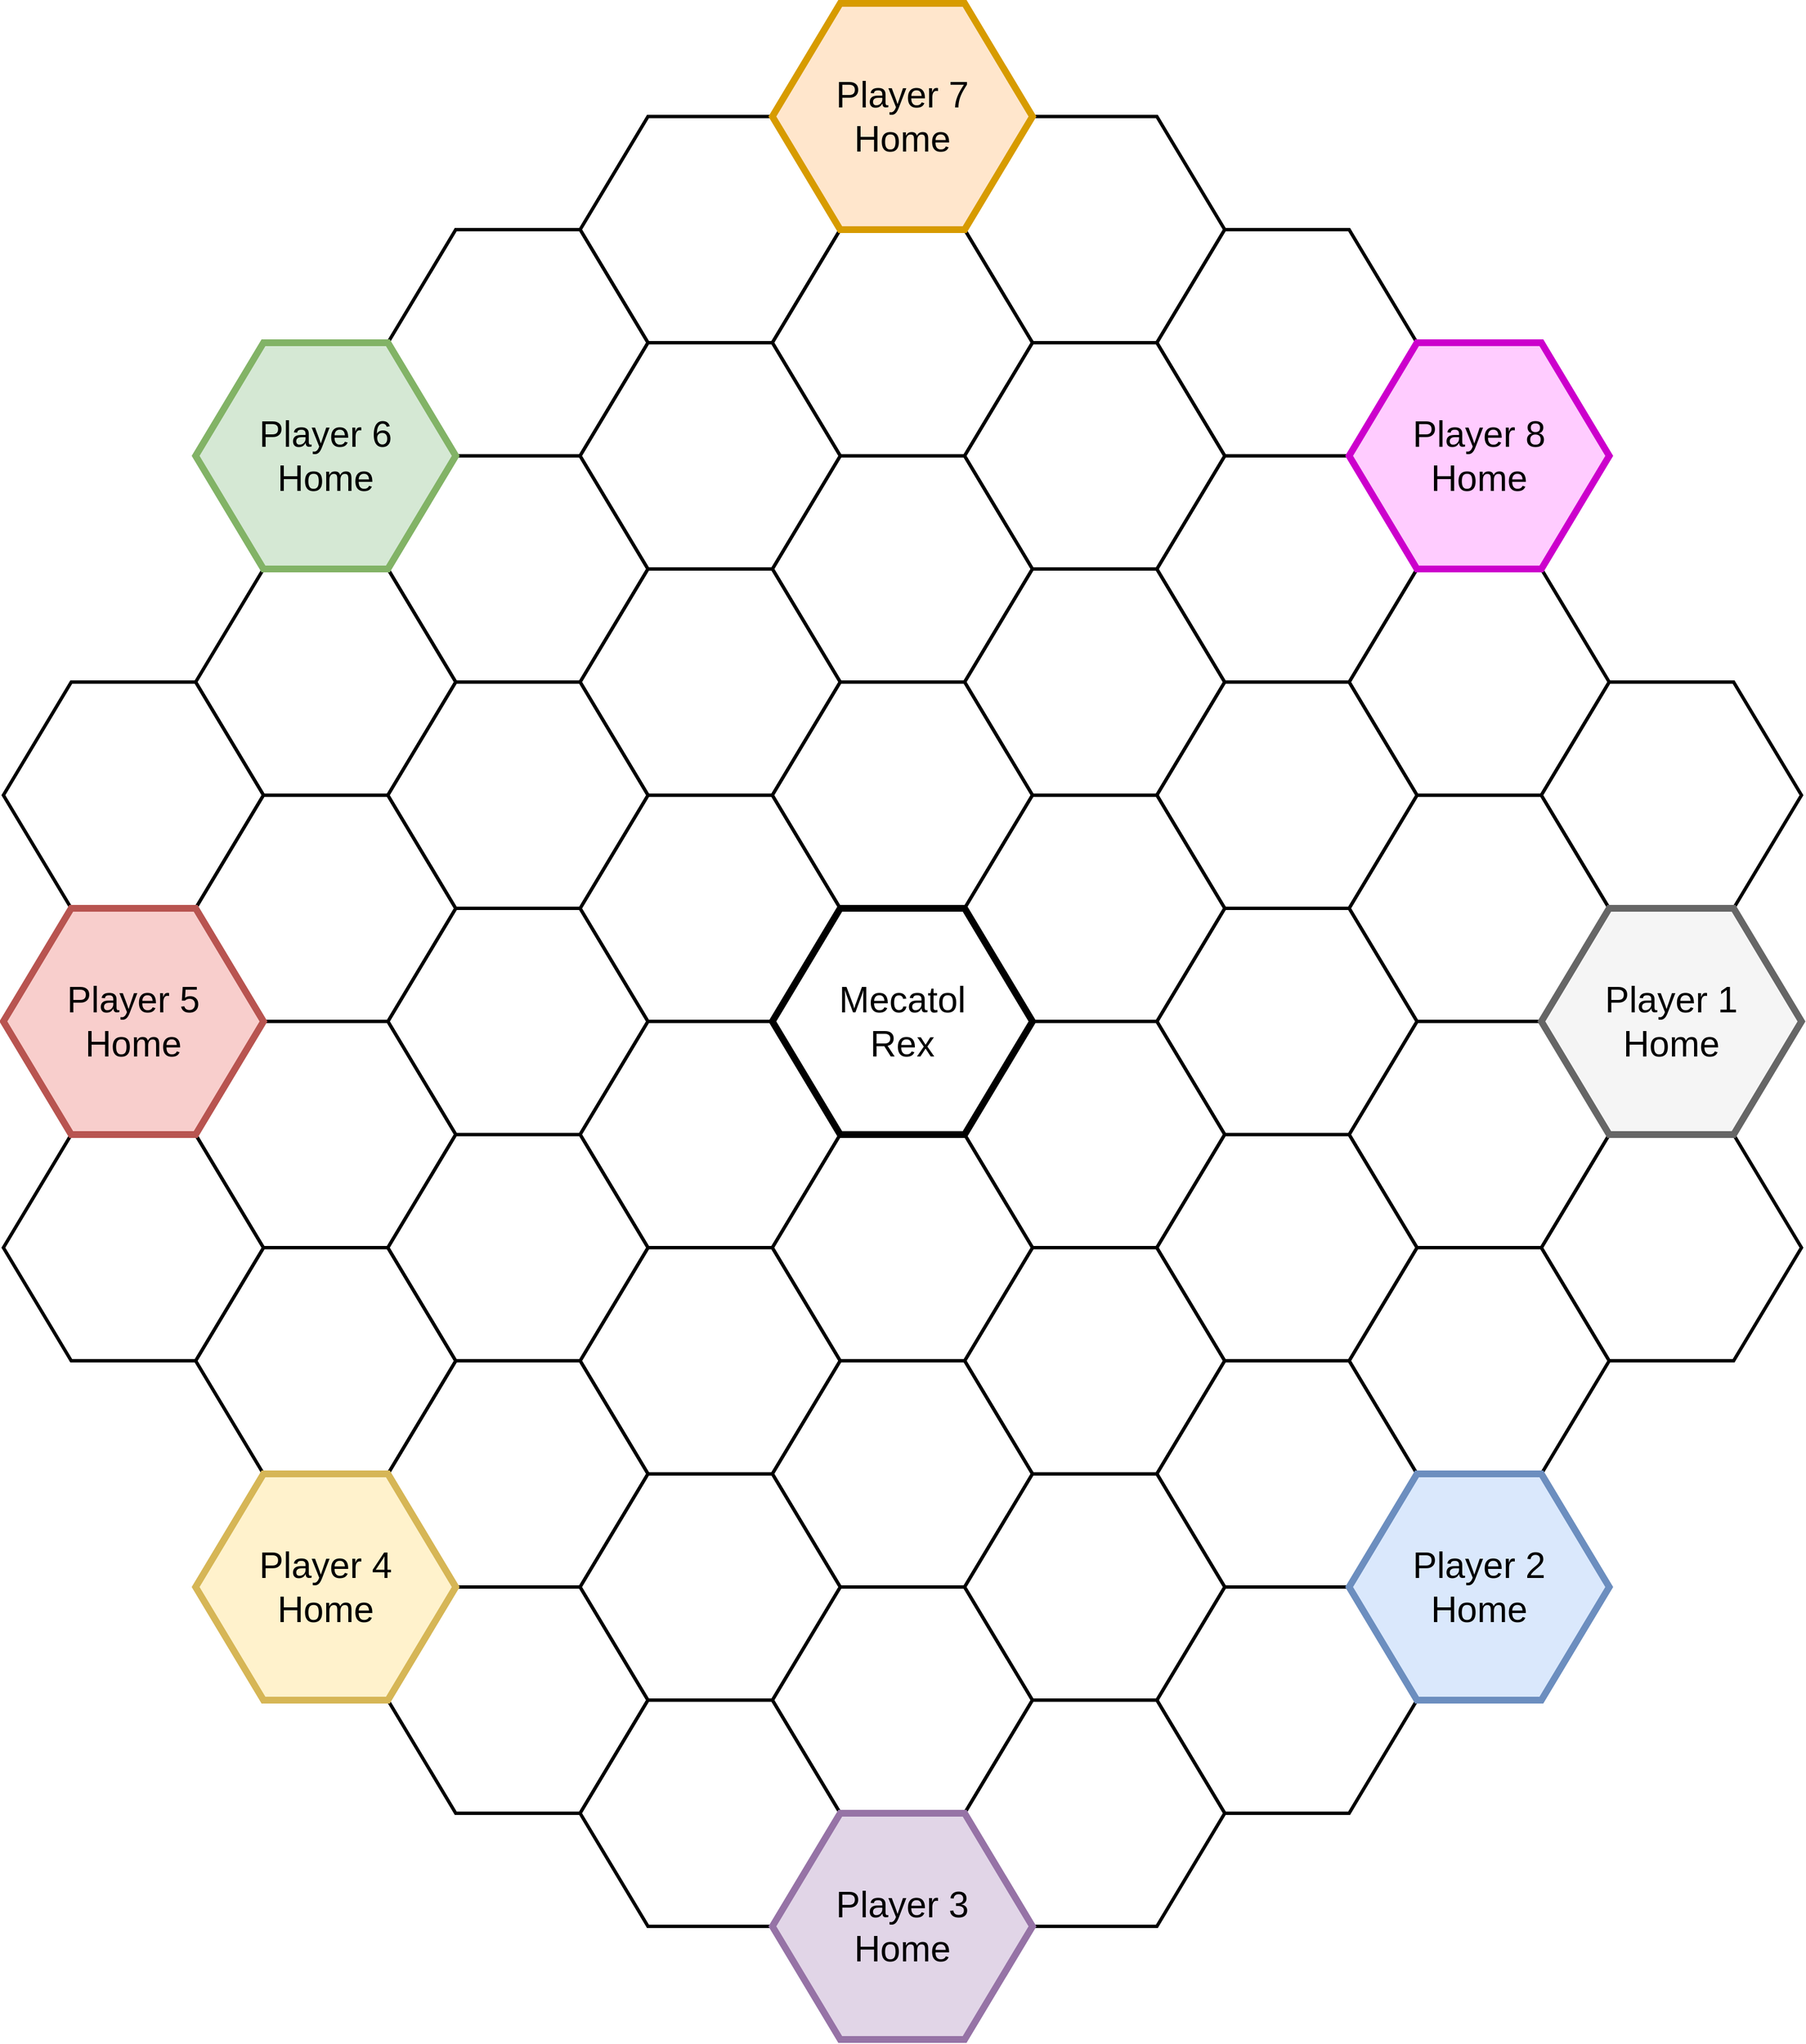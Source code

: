 <mxfile version="13.9.9" type="device"><diagram id="gpUSU13FPlY_5qrdrV4X" name="Page-1"><mxGraphModel dx="1422" dy="822" grid="1" gridSize="10" guides="1" tooltips="1" connect="1" arrows="1" fold="1" page="1" pageScale="1" pageWidth="850" pageHeight="1100" math="0" shadow="0"><root><mxCell id="0"/><mxCell id="1" parent="0"/><mxCell id="V7nGoKzEwwAnoYN-bAs7-26" value="" style="shape=hexagon;perimeter=hexagonPerimeter2;whiteSpace=wrap;html=1;fixedSize=1;size=60;fontSize=32;fontFamily=Helvetica;strokeWidth=3;" parent="1" vertex="1"><mxGeometry x="1230" y="540" width="230" height="200" as="geometry"/></mxCell><mxCell id="V7nGoKzEwwAnoYN-bAs7-23" value="" style="shape=hexagon;perimeter=hexagonPerimeter2;whiteSpace=wrap;html=1;fixedSize=1;size=60;fontSize=32;fontFamily=Helvetica;strokeWidth=3;" parent="1" vertex="1"><mxGeometry x="550" y="140" width="230" height="200" as="geometry"/></mxCell><mxCell id="V7nGoKzEwwAnoYN-bAs7-22" value="" style="shape=hexagon;perimeter=hexagonPerimeter2;whiteSpace=wrap;html=1;fixedSize=1;size=60;fontSize=32;fontFamily=Helvetica;strokeWidth=3;" parent="1" vertex="1"><mxGeometry x="890" y="140" width="230" height="200" as="geometry"/></mxCell><mxCell id="V7nGoKzEwwAnoYN-bAs7-21" value="" style="shape=hexagon;perimeter=hexagonPerimeter2;whiteSpace=wrap;html=1;fixedSize=1;size=60;fontSize=32;fontFamily=Helvetica;strokeWidth=3;" parent="1" vertex="1"><mxGeometry x="720" y="240" width="230" height="200" as="geometry"/></mxCell><mxCell id="V7nGoKzEwwAnoYN-bAs7-20" value="" style="shape=hexagon;perimeter=hexagonPerimeter2;whiteSpace=wrap;html=1;fixedSize=1;size=60;fontSize=32;fontFamily=Helvetica;strokeWidth=3;" parent="1" vertex="1"><mxGeometry x="720" y="440" width="230" height="200" as="geometry"/></mxCell><mxCell id="V7nGoKzEwwAnoYN-bAs7-15" value="" style="shape=hexagon;perimeter=hexagonPerimeter2;whiteSpace=wrap;html=1;fixedSize=1;size=60;fontSize=32;fontFamily=Helvetica;strokeWidth=3;" parent="1" vertex="1"><mxGeometry x="380" y="440" width="230" height="200" as="geometry"/></mxCell><mxCell id="V7nGoKzEwwAnoYN-bAs7-13" value="" style="shape=hexagon;perimeter=hexagonPerimeter2;whiteSpace=wrap;html=1;fixedSize=1;size=60;fontSize=32;fontFamily=Helvetica;strokeWidth=3;" parent="1" vertex="1"><mxGeometry x="550" y="1140" width="230" height="200" as="geometry"/></mxCell><mxCell id="OSFuQ3dNSyEDMBe-EH_K-9" value="" style="shape=hexagon;perimeter=hexagonPerimeter2;whiteSpace=wrap;html=1;fixedSize=1;size=60;fontSize=32;fontFamily=Helvetica;strokeWidth=3;" parent="1" vertex="1"><mxGeometry x="1230" y="1140" width="230" height="200" as="geometry"/></mxCell><mxCell id="ENPFV9wE09J2kmjnsH_E-45" value="" style="shape=hexagon;perimeter=hexagonPerimeter2;whiteSpace=wrap;html=1;fixedSize=1;size=60;fontSize=32;fontFamily=Helvetica;strokeWidth=3;" parent="1" vertex="1"><mxGeometry x="1060" y="1440" width="230" height="200" as="geometry"/></mxCell><mxCell id="OSFuQ3dNSyEDMBe-EH_K-3" value="" style="shape=hexagon;perimeter=hexagonPerimeter2;whiteSpace=wrap;html=1;fixedSize=1;size=60;fontSize=32;fontFamily=Helvetica;strokeWidth=3;" parent="1" vertex="1"><mxGeometry x="890" y="1140" width="230" height="200" as="geometry"/></mxCell><mxCell id="OSFuQ3dNSyEDMBe-EH_K-5" value="" style="shape=hexagon;perimeter=hexagonPerimeter2;whiteSpace=wrap;html=1;fixedSize=1;size=60;fontSize=32;fontFamily=Helvetica;strokeWidth=3;" parent="1" vertex="1"><mxGeometry x="1060" y="1240" width="230" height="200" as="geometry"/></mxCell><mxCell id="ENPFV9wE09J2kmjnsH_E-7" value="" style="shape=hexagon;perimeter=hexagonPerimeter2;whiteSpace=wrap;html=1;fixedSize=1;size=60;fontSize=32;fontFamily=Helvetica;strokeWidth=3;" parent="1" vertex="1"><mxGeometry x="380" y="1240" width="230" height="200" as="geometry"/></mxCell><mxCell id="ENPFV9wE09J2kmjnsH_E-43" value="" style="shape=hexagon;perimeter=hexagonPerimeter2;whiteSpace=wrap;html=1;fixedSize=1;size=60;fontSize=32;fontFamily=Helvetica;strokeWidth=3;" parent="1" vertex="1"><mxGeometry x="210" y="1140" width="230" height="200" as="geometry"/></mxCell><mxCell id="OgDaJLD29fgVAuqvpTtd-9" value="" style="shape=hexagon;perimeter=hexagonPerimeter2;whiteSpace=wrap;html=1;fixedSize=1;size=60;fontSize=32;fontFamily=Helvetica;strokeWidth=3;" parent="1" vertex="1"><mxGeometry x="380" y="1440" width="230" height="200" as="geometry"/></mxCell><mxCell id="OSFuQ3dNSyEDMBe-EH_K-6" value="" style="shape=hexagon;perimeter=hexagonPerimeter2;whiteSpace=wrap;html=1;fixedSize=1;size=60;fontSize=32;fontFamily=Helvetica;strokeWidth=3;" parent="1" vertex="1"><mxGeometry x="210" y="540" width="230" height="200" as="geometry"/></mxCell><mxCell id="OgDaJLD29fgVAuqvpTtd-2" value="" style="shape=hexagon;perimeter=hexagonPerimeter2;whiteSpace=wrap;html=1;fixedSize=1;size=60;fontSize=32;fontFamily=Helvetica;strokeWidth=3;" parent="1" vertex="1"><mxGeometry x="550" y="540" width="230" height="200" as="geometry"/></mxCell><mxCell id="OgDaJLD29fgVAuqvpTtd-5" value="" style="shape=hexagon;perimeter=hexagonPerimeter2;whiteSpace=wrap;html=1;fixedSize=1;size=60;fontSize=32;fontFamily=Helvetica;strokeWidth=3;" parent="1" vertex="1"><mxGeometry x="380" y="240" width="230" height="200" as="geometry"/></mxCell><mxCell id="ENPFV9wE09J2kmjnsH_E-48" value="" style="shape=hexagon;perimeter=hexagonPerimeter2;whiteSpace=wrap;html=1;fixedSize=1;size=60;fontSize=32;fontFamily=Helvetica;strokeWidth=3;" parent="1" vertex="1"><mxGeometry x="1230" y="740" width="230" height="200" as="geometry"/></mxCell><mxCell id="OgDaJLD29fgVAuqvpTtd-3" value="" style="shape=hexagon;perimeter=hexagonPerimeter2;whiteSpace=wrap;html=1;fixedSize=1;size=60;fontSize=32;fontFamily=Helvetica;strokeWidth=3;" parent="1" vertex="1"><mxGeometry x="1400" y="1040" width="230" height="200" as="geometry"/></mxCell><mxCell id="OgDaJLD29fgVAuqvpTtd-4" value="" style="shape=hexagon;perimeter=hexagonPerimeter2;whiteSpace=wrap;html=1;fixedSize=1;size=60;fontSize=32;fontFamily=Helvetica;strokeWidth=3;" parent="1" vertex="1"><mxGeometry x="1230" y="940" width="230" height="200" as="geometry"/></mxCell><mxCell id="OSFuQ3dNSyEDMBe-EH_K-8" value="" style="shape=hexagon;perimeter=hexagonPerimeter2;whiteSpace=wrap;html=1;fixedSize=1;size=60;fontSize=32;fontFamily=Helvetica;strokeWidth=3;" parent="1" vertex="1"><mxGeometry x="720" y="1240" width="230" height="200" as="geometry"/></mxCell><mxCell id="OgDaJLD29fgVAuqvpTtd-7" value="" style="shape=hexagon;perimeter=hexagonPerimeter2;whiteSpace=wrap;html=1;fixedSize=1;size=60;fontSize=32;fontFamily=Helvetica;strokeWidth=3;" parent="1" vertex="1"><mxGeometry x="720" y="1440" width="230" height="200" as="geometry"/></mxCell><mxCell id="OgDaJLD29fgVAuqvpTtd-8" value="" style="shape=hexagon;perimeter=hexagonPerimeter2;whiteSpace=wrap;html=1;fixedSize=1;size=60;fontSize=32;fontFamily=Helvetica;strokeWidth=3;" parent="1" vertex="1"><mxGeometry x="550" y="1540" width="230" height="200" as="geometry"/></mxCell><mxCell id="ENPFV9wE09J2kmjnsH_E-9" value="" style="shape=hexagon;perimeter=hexagonPerimeter2;whiteSpace=wrap;html=1;fixedSize=1;size=60;fontSize=32;fontFamily=Helvetica;strokeWidth=3;" parent="1" vertex="1"><mxGeometry x="1400" y="640" width="230" height="200" as="geometry"/></mxCell><mxCell id="ENPFV9wE09J2kmjnsH_E-28" value="" style="shape=hexagon;perimeter=hexagonPerimeter2;whiteSpace=wrap;html=1;fixedSize=1;size=60;fontSize=32;fontFamily=Helvetica;strokeWidth=3;" parent="1" vertex="1"><mxGeometry x="40" y="640" width="230" height="200" as="geometry"/></mxCell><mxCell id="OSFuQ3dNSyEDMBe-EH_K-2" value="" style="shape=hexagon;perimeter=hexagonPerimeter2;whiteSpace=wrap;html=1;fixedSize=1;size=60;fontSize=32;fontFamily=Helvetica;strokeWidth=3;" parent="1" vertex="1"><mxGeometry x="380" y="840" width="230" height="200" as="geometry"/></mxCell><mxCell id="OSFuQ3dNSyEDMBe-EH_K-4" value="" style="shape=hexagon;perimeter=hexagonPerimeter2;whiteSpace=wrap;html=1;fixedSize=1;size=60;fontSize=32;fontFamily=Helvetica;strokeWidth=3;" parent="1" vertex="1"><mxGeometry x="210" y="740" width="230" height="200" as="geometry"/></mxCell><mxCell id="OgDaJLD29fgVAuqvpTtd-10" value="" style="shape=hexagon;perimeter=hexagonPerimeter2;whiteSpace=wrap;html=1;fixedSize=1;size=60;fontSize=32;fontFamily=Helvetica;strokeWidth=3;" parent="1" vertex="1"><mxGeometry x="40" y="1040" width="230" height="200" as="geometry"/></mxCell><mxCell id="V7nGoKzEwwAnoYN-bAs7-1" value="" style="shape=hexagon;perimeter=hexagonPerimeter2;whiteSpace=wrap;html=1;fixedSize=1;size=60;fontSize=32;fontFamily=Helvetica;strokeWidth=3;" parent="1" vertex="1"><mxGeometry x="1060" y="840" width="230" height="200" as="geometry"/></mxCell><mxCell id="V7nGoKzEwwAnoYN-bAs7-12" value="" style="shape=hexagon;perimeter=hexagonPerimeter2;whiteSpace=wrap;html=1;fixedSize=1;size=60;fontSize=32;fontFamily=Helvetica;strokeWidth=3;" parent="1" vertex="1"><mxGeometry x="890" y="1540" width="230" height="200" as="geometry"/></mxCell><mxCell id="V7nGoKzEwwAnoYN-bAs7-14" value="" style="shape=hexagon;perimeter=hexagonPerimeter2;whiteSpace=wrap;html=1;fixedSize=1;size=60;fontSize=32;fontFamily=Helvetica;strokeWidth=3;" parent="1" vertex="1"><mxGeometry x="210" y="940" width="230" height="200" as="geometry"/></mxCell><mxCell id="V7nGoKzEwwAnoYN-bAs7-2" value="" style="shape=hexagon;perimeter=hexagonPerimeter2;whiteSpace=wrap;html=1;fixedSize=1;size=60;fontSize=32;fontFamily=Helvetica;strokeWidth=3;" parent="1" vertex="1"><mxGeometry x="890" y="940" width="230" height="200" as="geometry"/></mxCell><mxCell id="V7nGoKzEwwAnoYN-bAs7-4" value="" style="shape=hexagon;perimeter=hexagonPerimeter2;whiteSpace=wrap;html=1;fixedSize=1;size=60;fontSize=32;fontFamily=Helvetica;strokeWidth=3;" parent="1" vertex="1"><mxGeometry x="550" y="740" width="230" height="200" as="geometry"/></mxCell><mxCell id="V7nGoKzEwwAnoYN-bAs7-5" value="" style="shape=hexagon;perimeter=hexagonPerimeter2;whiteSpace=wrap;html=1;fixedSize=1;size=60;fontSize=32;fontFamily=Helvetica;strokeWidth=3;" parent="1" vertex="1"><mxGeometry x="550" y="940" width="230" height="200" as="geometry"/></mxCell><mxCell id="V7nGoKzEwwAnoYN-bAs7-6" value="" style="shape=hexagon;perimeter=hexagonPerimeter2;whiteSpace=wrap;html=1;fixedSize=1;size=60;fontSize=32;fontFamily=Helvetica;strokeWidth=3;" parent="1" vertex="1"><mxGeometry x="720" y="1040" width="230" height="200" as="geometry"/></mxCell><mxCell id="V7nGoKzEwwAnoYN-bAs7-7" value="" style="shape=hexagon;perimeter=hexagonPerimeter2;whiteSpace=wrap;html=1;fixedSize=1;size=60;fontSize=32;fontFamily=Helvetica;strokeWidth=3;" parent="1" vertex="1"><mxGeometry x="1060" y="1040" width="230" height="200" as="geometry"/></mxCell><mxCell id="V7nGoKzEwwAnoYN-bAs7-9" value="" style="shape=hexagon;perimeter=hexagonPerimeter2;whiteSpace=wrap;html=1;fixedSize=1;size=60;fontSize=32;fontFamily=Helvetica;strokeWidth=3;" parent="1" vertex="1"><mxGeometry x="380" y="640" width="230" height="200" as="geometry"/></mxCell><mxCell id="V7nGoKzEwwAnoYN-bAs7-10" value="" style="shape=hexagon;perimeter=hexagonPerimeter2;whiteSpace=wrap;html=1;fixedSize=1;size=60;fontSize=32;fontFamily=Helvetica;strokeWidth=3;" parent="1" vertex="1"><mxGeometry x="380" y="1040" width="230" height="200" as="geometry"/></mxCell><mxCell id="V7nGoKzEwwAnoYN-bAs7-11" value="" style="shape=hexagon;perimeter=hexagonPerimeter2;whiteSpace=wrap;html=1;fixedSize=1;size=60;fontSize=32;fontFamily=Helvetica;strokeWidth=3;" parent="1" vertex="1"><mxGeometry x="890" y="1340" width="230" height="200" as="geometry"/></mxCell><mxCell id="V7nGoKzEwwAnoYN-bAs7-16" value="" style="shape=hexagon;perimeter=hexagonPerimeter2;whiteSpace=wrap;html=1;fixedSize=1;size=60;fontSize=32;fontFamily=Helvetica;strokeWidth=3;" parent="1" vertex="1"><mxGeometry x="550" y="1340" width="230" height="200" as="geometry"/></mxCell><mxCell id="V7nGoKzEwwAnoYN-bAs7-18" value="" style="shape=hexagon;perimeter=hexagonPerimeter2;whiteSpace=wrap;html=1;fixedSize=1;size=60;fontSize=32;fontFamily=Helvetica;strokeWidth=3;" parent="1" vertex="1"><mxGeometry x="550" y="340" width="230" height="200" as="geometry"/></mxCell><mxCell id="V7nGoKzEwwAnoYN-bAs7-24" value="" style="shape=hexagon;perimeter=hexagonPerimeter2;whiteSpace=wrap;html=1;fixedSize=1;size=60;fontSize=32;fontFamily=Helvetica;strokeWidth=3;" parent="1" vertex="1"><mxGeometry x="890" y="540" width="230" height="200" as="geometry"/></mxCell><mxCell id="V7nGoKzEwwAnoYN-bAs7-25" value="" style="shape=hexagon;perimeter=hexagonPerimeter2;whiteSpace=wrap;html=1;fixedSize=1;size=60;fontSize=32;fontFamily=Helvetica;strokeWidth=3;" parent="1" vertex="1"><mxGeometry x="1060" y="240" width="230" height="200" as="geometry"/></mxCell><mxCell id="V7nGoKzEwwAnoYN-bAs7-27" value="" style="shape=hexagon;perimeter=hexagonPerimeter2;whiteSpace=wrap;html=1;fixedSize=1;size=60;fontSize=32;fontFamily=Helvetica;strokeWidth=3;" parent="1" vertex="1"><mxGeometry x="1060" y="440" width="230" height="200" as="geometry"/></mxCell><mxCell id="V7nGoKzEwwAnoYN-bAs7-8" value="" style="shape=hexagon;perimeter=hexagonPerimeter2;whiteSpace=wrap;html=1;fixedSize=1;size=60;fontSize=32;fontFamily=Helvetica;strokeWidth=3;" parent="1" vertex="1"><mxGeometry x="1060" y="640" width="230" height="200" as="geometry"/></mxCell><mxCell id="V7nGoKzEwwAnoYN-bAs7-17" value="" style="shape=hexagon;perimeter=hexagonPerimeter2;whiteSpace=wrap;html=1;fixedSize=1;size=60;fontSize=32;fontFamily=Helvetica;strokeWidth=3;" parent="1" vertex="1"><mxGeometry x="890" y="340" width="230" height="200" as="geometry"/></mxCell><mxCell id="V7nGoKzEwwAnoYN-bAs7-3" value="" style="shape=hexagon;perimeter=hexagonPerimeter2;whiteSpace=wrap;html=1;fixedSize=1;size=60;fontSize=32;fontFamily=Helvetica;strokeWidth=3;" parent="1" vertex="1"><mxGeometry x="720" y="640" width="230" height="200" as="geometry"/></mxCell><mxCell id="nCf6v29f-o1V0CxzS2t6-2" value="" style="shape=hexagon;perimeter=hexagonPerimeter2;whiteSpace=wrap;html=1;fixedSize=1;size=60;fontSize=32;fontFamily=Helvetica;strokeWidth=3;" parent="1" vertex="1"><mxGeometry x="890" y="740" width="230" height="200" as="geometry"/></mxCell><mxCell id="ENPFV9wE09J2kmjnsH_E-37" value="Player 1&lt;br style=&quot;font-size: 32px;&quot;&gt;Home" style="shape=hexagon;perimeter=hexagonPerimeter2;whiteSpace=wrap;html=1;fixedSize=1;size=60;fontSize=32;fontFamily=Helvetica;strokeWidth=6;fillColor=#f5f5f5;strokeColor=#666666;" parent="1" vertex="1"><mxGeometry x="1400" y="840" width="230" height="200" as="geometry"/></mxCell><mxCell id="ENPFV9wE09J2kmjnsH_E-41" value="Player 2&lt;br style=&quot;font-size: 32px;&quot;&gt;Home" style="shape=hexagon;perimeter=hexagonPerimeter2;whiteSpace=wrap;html=1;fixedSize=1;size=60;fontSize=32;fontFamily=Helvetica;fillColor=#dae8fc;strokeColor=#6c8ebf;strokeWidth=6;" parent="1" vertex="1"><mxGeometry x="1230" y="1340" width="230" height="200" as="geometry"/></mxCell><mxCell id="ENPFV9wE09J2kmjnsH_E-38" value="Player 3&lt;br style=&quot;font-size: 32px;&quot;&gt;Home" style="shape=hexagon;perimeter=hexagonPerimeter2;whiteSpace=wrap;html=1;fixedSize=1;size=60;fontSize=32;fontFamily=Helvetica;fillColor=#e1d5e7;strokeColor=#9673a6;strokeWidth=6;" parent="1" vertex="1"><mxGeometry x="720" y="1640" width="230" height="200" as="geometry"/></mxCell><mxCell id="ENPFV9wE09J2kmjnsH_E-35" value="Player 4&lt;br style=&quot;font-size: 32px;&quot;&gt;Home" style="shape=hexagon;perimeter=hexagonPerimeter2;whiteSpace=wrap;html=1;fixedSize=1;size=60;fontSize=32;fontFamily=Helvetica;fillColor=#fff2cc;strokeColor=#d6b656;strokeWidth=6;" parent="1" vertex="1"><mxGeometry x="210" y="1340" width="230" height="200" as="geometry"/></mxCell><mxCell id="OgDaJLD29fgVAuqvpTtd-11" value="Player 5&lt;br style=&quot;font-size: 32px;&quot;&gt;Home" style="shape=hexagon;perimeter=hexagonPerimeter2;whiteSpace=wrap;html=1;fixedSize=1;size=60;fontSize=32;fontFamily=Helvetica;fillColor=#f8cecc;strokeColor=#b85450;strokeWidth=6;" parent="1" vertex="1"><mxGeometry x="40" y="840" width="230" height="200" as="geometry"/></mxCell><mxCell id="OgDaJLD29fgVAuqvpTtd-12" value="Player 6&lt;br style=&quot;font-size: 32px;&quot;&gt;Home" style="shape=hexagon;perimeter=hexagonPerimeter2;whiteSpace=wrap;html=1;fixedSize=1;size=60;fontSize=32;fontFamily=Helvetica;fillColor=#d5e8d4;strokeColor=#82b366;strokeWidth=6;" parent="1" vertex="1"><mxGeometry x="210" y="340" width="230" height="200" as="geometry"/></mxCell><mxCell id="V7nGoKzEwwAnoYN-bAs7-19" value="Player 7&lt;br style=&quot;font-size: 32px&quot;&gt;Home" style="shape=hexagon;perimeter=hexagonPerimeter2;whiteSpace=wrap;html=1;fixedSize=1;size=60;fontSize=32;fontFamily=Helvetica;fillColor=#ffe6cc;strokeColor=#d79b00;strokeWidth=6;" parent="1" vertex="1"><mxGeometry x="720" y="40" width="230" height="200" as="geometry"/></mxCell><mxCell id="V7nGoKzEwwAnoYN-bAs7-28" value="Player 8&lt;br&gt;Home" style="shape=hexagon;perimeter=hexagonPerimeter2;whiteSpace=wrap;html=1;fixedSize=1;size=60;fontSize=32;fontFamily=Helvetica;strokeWidth=6;fillColor=#FFCCFF;strokeColor=#CC00CC;" parent="1" vertex="1"><mxGeometry x="1230" y="340" width="230" height="200" as="geometry"/></mxCell><mxCell id="nCf6v29f-o1V0CxzS2t6-3" value="Mecatol&lt;br style=&quot;font-size: 32px;&quot;&gt;Rex" style="shape=hexagon;perimeter=hexagonPerimeter2;whiteSpace=wrap;html=1;fixedSize=1;size=60;fontSize=32;fontFamily=Helvetica;strokeWidth=6;" parent="1" vertex="1"><mxGeometry x="720" y="840" width="230" height="200" as="geometry"/></mxCell></root></mxGraphModel></diagram></mxfile>